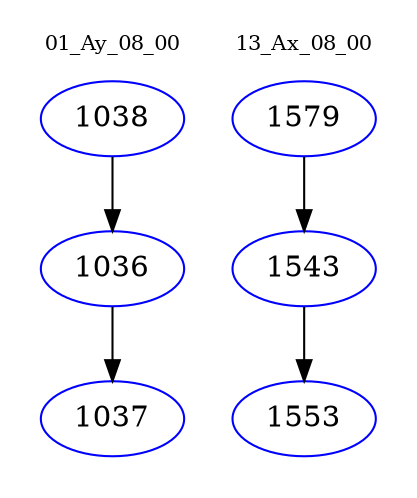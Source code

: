 digraph{
subgraph cluster_0 {
color = white
label = "01_Ay_08_00";
fontsize=10;
T0_1038 [label="1038", color="blue"]
T0_1038 -> T0_1036 [color="black"]
T0_1036 [label="1036", color="blue"]
T0_1036 -> T0_1037 [color="black"]
T0_1037 [label="1037", color="blue"]
}
subgraph cluster_1 {
color = white
label = "13_Ax_08_00";
fontsize=10;
T1_1579 [label="1579", color="blue"]
T1_1579 -> T1_1543 [color="black"]
T1_1543 [label="1543", color="blue"]
T1_1543 -> T1_1553 [color="black"]
T1_1553 [label="1553", color="blue"]
}
}
